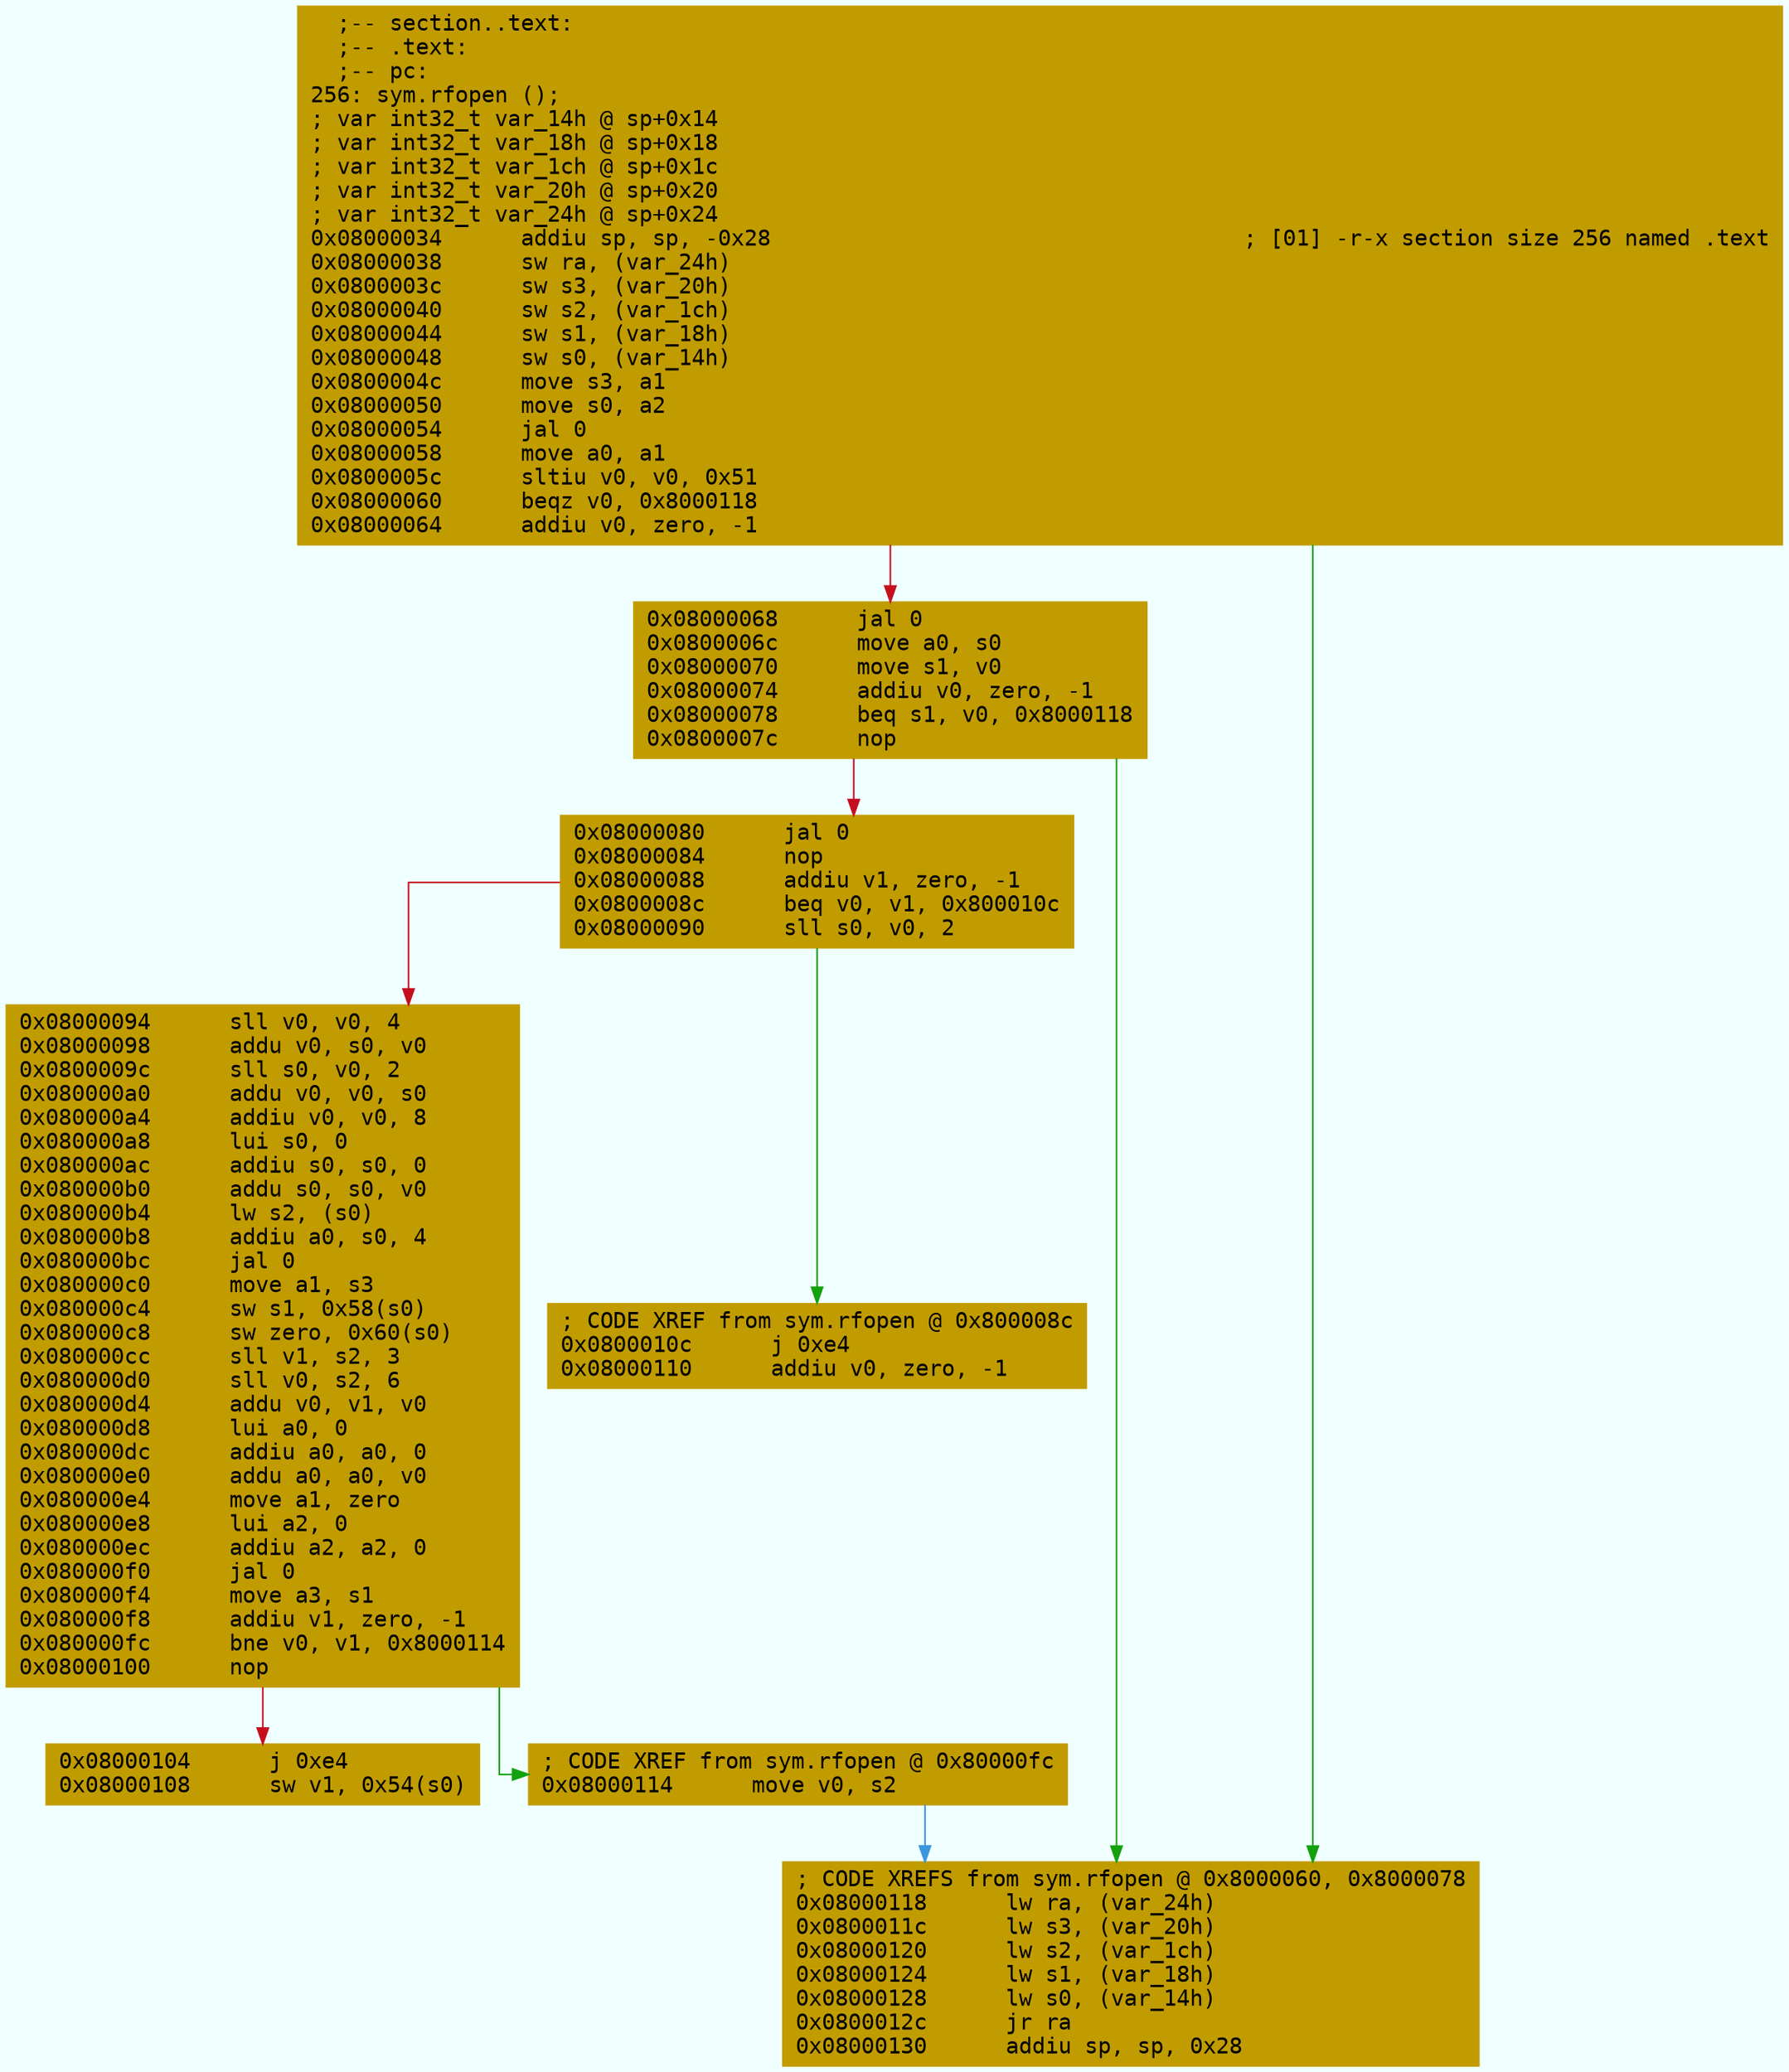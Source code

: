 digraph code {
	graph [bgcolor=azure fontsize=8 fontname="Courier" splines="ortho"];
	node [fillcolor=gray style=filled shape=box];
	edge [arrowhead="normal"];
	"0x08000034" [URL="sym.rfopen/0x08000034", fillcolor="#c19c00",color="#c19c00", fontname="Courier",label="  ;-- section..text:\l  ;-- .text:\l  ;-- pc:\l256: sym.rfopen ();\l; var int32_t var_14h @ sp+0x14\l; var int32_t var_18h @ sp+0x18\l; var int32_t var_1ch @ sp+0x1c\l; var int32_t var_20h @ sp+0x20\l; var int32_t var_24h @ sp+0x24\l0x08000034      addiu sp, sp, -0x28                                    ; [01] -r-x section size 256 named .text\l0x08000038      sw ra, (var_24h)\l0x0800003c      sw s3, (var_20h)\l0x08000040      sw s2, (var_1ch)\l0x08000044      sw s1, (var_18h)\l0x08000048      sw s0, (var_14h)\l0x0800004c      move s3, a1\l0x08000050      move s0, a2\l0x08000054      jal 0\l0x08000058      move a0, a1\l0x0800005c      sltiu v0, v0, 0x51\l0x08000060      beqz v0, 0x8000118\l0x08000064      addiu v0, zero, -1\l"]
	"0x08000068" [URL="sym.rfopen/0x08000068", fillcolor="#c19c00",color="#c19c00", fontname="Courier",label="0x08000068      jal 0\l0x0800006c      move a0, s0\l0x08000070      move s1, v0\l0x08000074      addiu v0, zero, -1\l0x08000078      beq s1, v0, 0x8000118\l0x0800007c      nop\l"]
	"0x08000080" [URL="sym.rfopen/0x08000080", fillcolor="#c19c00",color="#c19c00", fontname="Courier",label="0x08000080      jal 0\l0x08000084      nop\l0x08000088      addiu v1, zero, -1\l0x0800008c      beq v0, v1, 0x800010c\l0x08000090      sll s0, v0, 2\l"]
	"0x08000094" [URL="sym.rfopen/0x08000094", fillcolor="#c19c00",color="#c19c00", fontname="Courier",label="0x08000094      sll v0, v0, 4\l0x08000098      addu v0, s0, v0\l0x0800009c      sll s0, v0, 2\l0x080000a0      addu v0, v0, s0\l0x080000a4      addiu v0, v0, 8\l0x080000a8      lui s0, 0\l0x080000ac      addiu s0, s0, 0\l0x080000b0      addu s0, s0, v0\l0x080000b4      lw s2, (s0)\l0x080000b8      addiu a0, s0, 4\l0x080000bc      jal 0\l0x080000c0      move a1, s3\l0x080000c4      sw s1, 0x58(s0)\l0x080000c8      sw zero, 0x60(s0)\l0x080000cc      sll v1, s2, 3\l0x080000d0      sll v0, s2, 6\l0x080000d4      addu v0, v1, v0\l0x080000d8      lui a0, 0\l0x080000dc      addiu a0, a0, 0\l0x080000e0      addu a0, a0, v0\l0x080000e4      move a1, zero\l0x080000e8      lui a2, 0\l0x080000ec      addiu a2, a2, 0\l0x080000f0      jal 0\l0x080000f4      move a3, s1\l0x080000f8      addiu v1, zero, -1\l0x080000fc      bne v0, v1, 0x8000114\l0x08000100      nop\l"]
	"0x08000104" [URL="sym.rfopen/0x08000104", fillcolor="#c19c00",color="#c19c00", fontname="Courier",label="0x08000104      j 0xe4\l0x08000108      sw v1, 0x54(s0)\l"]
	"0x0800010c" [URL="sym.rfopen/0x0800010c", fillcolor="#c19c00",color="#c19c00", fontname="Courier",label="; CODE XREF from sym.rfopen @ 0x800008c\l0x0800010c      j 0xe4\l0x08000110      addiu v0, zero, -1\l"]
	"0x08000114" [URL="sym.rfopen/0x08000114", fillcolor="#c19c00",color="#c19c00", fontname="Courier",label="; CODE XREF from sym.rfopen @ 0x80000fc\l0x08000114      move v0, s2\l"]
	"0x08000118" [URL="sym.rfopen/0x08000118", fillcolor="#c19c00",color="#c19c00", fontname="Courier",label="; CODE XREFS from sym.rfopen @ 0x8000060, 0x8000078\l0x08000118      lw ra, (var_24h)\l0x0800011c      lw s3, (var_20h)\l0x08000120      lw s2, (var_1ch)\l0x08000124      lw s1, (var_18h)\l0x08000128      lw s0, (var_14h)\l0x0800012c      jr ra\l0x08000130      addiu sp, sp, 0x28\l"]
        "0x08000034" -> "0x08000118" [color="#13a10e"];
        "0x08000034" -> "0x08000068" [color="#c50f1f"];
        "0x08000068" -> "0x08000118" [color="#13a10e"];
        "0x08000068" -> "0x08000080" [color="#c50f1f"];
        "0x08000080" -> "0x0800010c" [color="#13a10e"];
        "0x08000080" -> "0x08000094" [color="#c50f1f"];
        "0x08000094" -> "0x08000114" [color="#13a10e"];
        "0x08000094" -> "0x08000104" [color="#c50f1f"];
        "0x08000114" -> "0x08000118" [color="#3a96dd"];
}
